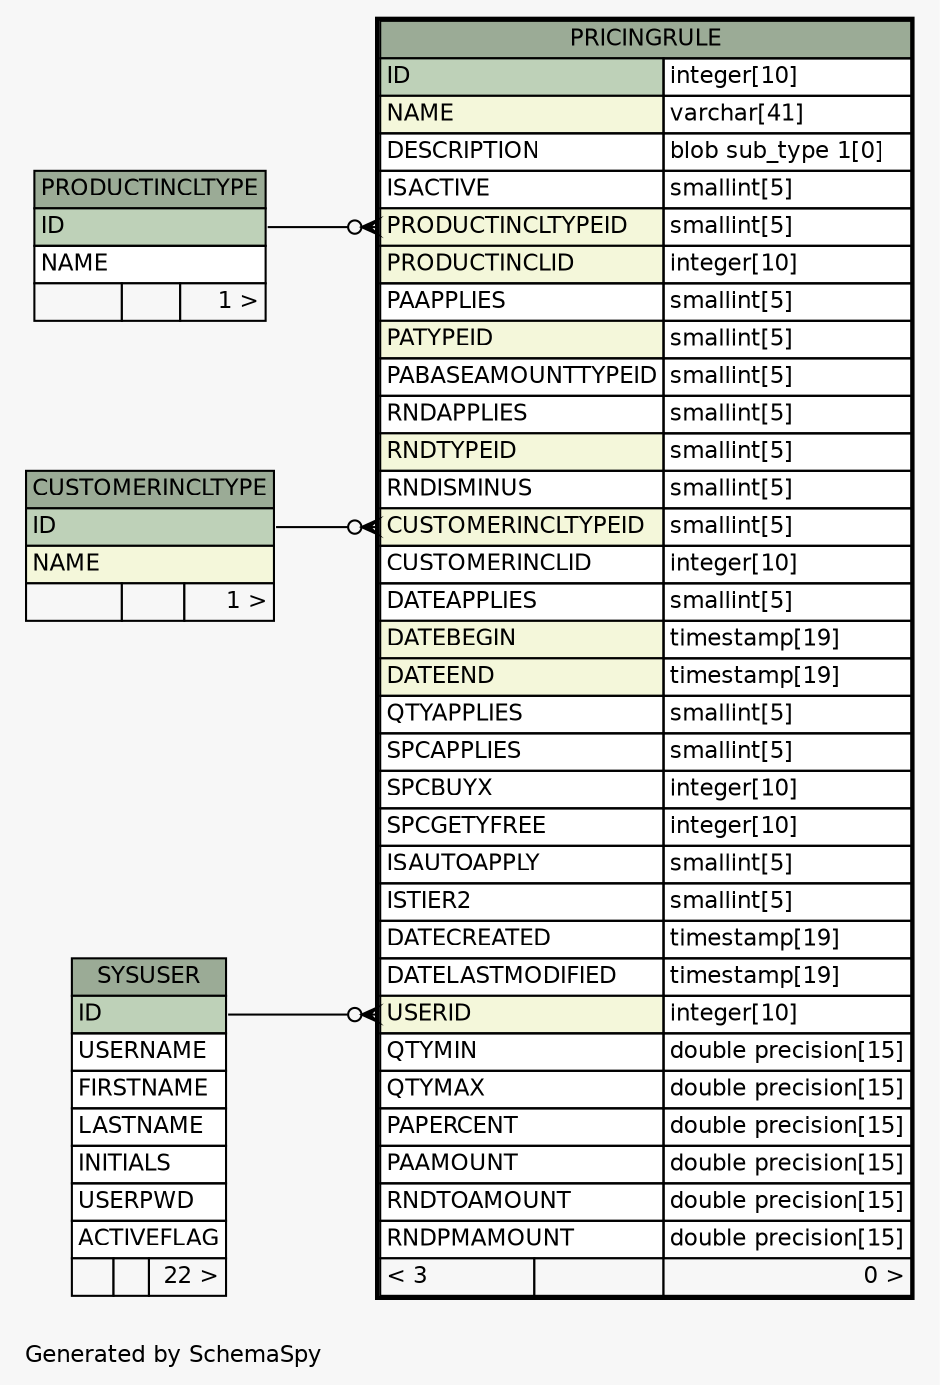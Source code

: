 // dot 2.26.3 on Linux 3.5.0-34-generic
// SchemaSpy rev 590
digraph "oneDegreeRelationshipsDiagram" {
  graph [
    rankdir="RL"
    bgcolor="#f7f7f7"
    label="\nGenerated by SchemaSpy"
    labeljust="l"
    nodesep="0.18"
    ranksep="0.46"
    fontname="Helvetica"
    fontsize="11"
  ];
  node [
    fontname="Helvetica"
    fontsize="11"
    shape="plaintext"
  ];
  edge [
    arrowsize="0.8"
  ];
  "PRICINGRULE":"CUSTOMERINCLTYPEID":w -> "CUSTOMERINCLTYPE":"ID":e [arrowhead=none dir=back arrowtail=crowodot];
  "PRICINGRULE":"PRODUCTINCLTYPEID":w -> "PRODUCTINCLTYPE":"ID":e [arrowhead=none dir=back arrowtail=crowodot];
  "PRICINGRULE":"USERID":w -> "SYSUSER":"ID":e [arrowhead=none dir=back arrowtail=crowodot];
  "CUSTOMERINCLTYPE" [
    label=<
    <TABLE BORDER="0" CELLBORDER="1" CELLSPACING="0" BGCOLOR="#ffffff">
      <TR><TD COLSPAN="3" BGCOLOR="#9bab96" ALIGN="CENTER">CUSTOMERINCLTYPE</TD></TR>
      <TR><TD PORT="ID" COLSPAN="3" BGCOLOR="#bed1b8" ALIGN="LEFT">ID</TD></TR>
      <TR><TD PORT="NAME" COLSPAN="3" BGCOLOR="#f4f7da" ALIGN="LEFT">NAME</TD></TR>
      <TR><TD ALIGN="LEFT" BGCOLOR="#f7f7f7">  </TD><TD ALIGN="RIGHT" BGCOLOR="#f7f7f7">  </TD><TD ALIGN="RIGHT" BGCOLOR="#f7f7f7">1 &gt;</TD></TR>
    </TABLE>>
    URL="CUSTOMERINCLTYPE.html"
    tooltip="CUSTOMERINCLTYPE"
  ];
  "PRICINGRULE" [
    label=<
    <TABLE BORDER="2" CELLBORDER="1" CELLSPACING="0" BGCOLOR="#ffffff">
      <TR><TD COLSPAN="3" BGCOLOR="#9bab96" ALIGN="CENTER">PRICINGRULE</TD></TR>
      <TR><TD PORT="ID" COLSPAN="2" BGCOLOR="#bed1b8" ALIGN="LEFT">ID</TD><TD PORT="ID.type" ALIGN="LEFT">integer[10]</TD></TR>
      <TR><TD PORT="NAME" COLSPAN="2" BGCOLOR="#f4f7da" ALIGN="LEFT">NAME</TD><TD PORT="NAME.type" ALIGN="LEFT">varchar[41]</TD></TR>
      <TR><TD PORT="DESCRIPTION" COLSPAN="2" ALIGN="LEFT">DESCRIPTION</TD><TD PORT="DESCRIPTION.type" ALIGN="LEFT">blob sub_type 1[0]</TD></TR>
      <TR><TD PORT="ISACTIVE" COLSPAN="2" ALIGN="LEFT">ISACTIVE</TD><TD PORT="ISACTIVE.type" ALIGN="LEFT">smallint[5]</TD></TR>
      <TR><TD PORT="PRODUCTINCLTYPEID" COLSPAN="2" BGCOLOR="#f4f7da" ALIGN="LEFT">PRODUCTINCLTYPEID</TD><TD PORT="PRODUCTINCLTYPEID.type" ALIGN="LEFT">smallint[5]</TD></TR>
      <TR><TD PORT="PRODUCTINCLID" COLSPAN="2" BGCOLOR="#f4f7da" ALIGN="LEFT">PRODUCTINCLID</TD><TD PORT="PRODUCTINCLID.type" ALIGN="LEFT">integer[10]</TD></TR>
      <TR><TD PORT="PAAPPLIES" COLSPAN="2" ALIGN="LEFT">PAAPPLIES</TD><TD PORT="PAAPPLIES.type" ALIGN="LEFT">smallint[5]</TD></TR>
      <TR><TD PORT="PATYPEID" COLSPAN="2" BGCOLOR="#f4f7da" ALIGN="LEFT">PATYPEID</TD><TD PORT="PATYPEID.type" ALIGN="LEFT">smallint[5]</TD></TR>
      <TR><TD PORT="PABASEAMOUNTTYPEID" COLSPAN="2" ALIGN="LEFT">PABASEAMOUNTTYPEID</TD><TD PORT="PABASEAMOUNTTYPEID.type" ALIGN="LEFT">smallint[5]</TD></TR>
      <TR><TD PORT="RNDAPPLIES" COLSPAN="2" ALIGN="LEFT">RNDAPPLIES</TD><TD PORT="RNDAPPLIES.type" ALIGN="LEFT">smallint[5]</TD></TR>
      <TR><TD PORT="RNDTYPEID" COLSPAN="2" BGCOLOR="#f4f7da" ALIGN="LEFT">RNDTYPEID</TD><TD PORT="RNDTYPEID.type" ALIGN="LEFT">smallint[5]</TD></TR>
      <TR><TD PORT="RNDISMINUS" COLSPAN="2" ALIGN="LEFT">RNDISMINUS</TD><TD PORT="RNDISMINUS.type" ALIGN="LEFT">smallint[5]</TD></TR>
      <TR><TD PORT="CUSTOMERINCLTYPEID" COLSPAN="2" BGCOLOR="#f4f7da" ALIGN="LEFT">CUSTOMERINCLTYPEID</TD><TD PORT="CUSTOMERINCLTYPEID.type" ALIGN="LEFT">smallint[5]</TD></TR>
      <TR><TD PORT="CUSTOMERINCLID" COLSPAN="2" ALIGN="LEFT">CUSTOMERINCLID</TD><TD PORT="CUSTOMERINCLID.type" ALIGN="LEFT">integer[10]</TD></TR>
      <TR><TD PORT="DATEAPPLIES" COLSPAN="2" ALIGN="LEFT">DATEAPPLIES</TD><TD PORT="DATEAPPLIES.type" ALIGN="LEFT">smallint[5]</TD></TR>
      <TR><TD PORT="DATEBEGIN" COLSPAN="2" BGCOLOR="#f4f7da" ALIGN="LEFT">DATEBEGIN</TD><TD PORT="DATEBEGIN.type" ALIGN="LEFT">timestamp[19]</TD></TR>
      <TR><TD PORT="DATEEND" COLSPAN="2" BGCOLOR="#f4f7da" ALIGN="LEFT">DATEEND</TD><TD PORT="DATEEND.type" ALIGN="LEFT">timestamp[19]</TD></TR>
      <TR><TD PORT="QTYAPPLIES" COLSPAN="2" ALIGN="LEFT">QTYAPPLIES</TD><TD PORT="QTYAPPLIES.type" ALIGN="LEFT">smallint[5]</TD></TR>
      <TR><TD PORT="SPCAPPLIES" COLSPAN="2" ALIGN="LEFT">SPCAPPLIES</TD><TD PORT="SPCAPPLIES.type" ALIGN="LEFT">smallint[5]</TD></TR>
      <TR><TD PORT="SPCBUYX" COLSPAN="2" ALIGN="LEFT">SPCBUYX</TD><TD PORT="SPCBUYX.type" ALIGN="LEFT">integer[10]</TD></TR>
      <TR><TD PORT="SPCGETYFREE" COLSPAN="2" ALIGN="LEFT">SPCGETYFREE</TD><TD PORT="SPCGETYFREE.type" ALIGN="LEFT">integer[10]</TD></TR>
      <TR><TD PORT="ISAUTOAPPLY" COLSPAN="2" ALIGN="LEFT">ISAUTOAPPLY</TD><TD PORT="ISAUTOAPPLY.type" ALIGN="LEFT">smallint[5]</TD></TR>
      <TR><TD PORT="ISTIER2" COLSPAN="2" ALIGN="LEFT">ISTIER2</TD><TD PORT="ISTIER2.type" ALIGN="LEFT">smallint[5]</TD></TR>
      <TR><TD PORT="DATECREATED" COLSPAN="2" ALIGN="LEFT">DATECREATED</TD><TD PORT="DATECREATED.type" ALIGN="LEFT">timestamp[19]</TD></TR>
      <TR><TD PORT="DATELASTMODIFIED" COLSPAN="2" ALIGN="LEFT">DATELASTMODIFIED</TD><TD PORT="DATELASTMODIFIED.type" ALIGN="LEFT">timestamp[19]</TD></TR>
      <TR><TD PORT="USERID" COLSPAN="2" BGCOLOR="#f4f7da" ALIGN="LEFT">USERID</TD><TD PORT="USERID.type" ALIGN="LEFT">integer[10]</TD></TR>
      <TR><TD PORT="QTYMIN" COLSPAN="2" ALIGN="LEFT">QTYMIN</TD><TD PORT="QTYMIN.type" ALIGN="LEFT">double precision[15]</TD></TR>
      <TR><TD PORT="QTYMAX" COLSPAN="2" ALIGN="LEFT">QTYMAX</TD><TD PORT="QTYMAX.type" ALIGN="LEFT">double precision[15]</TD></TR>
      <TR><TD PORT="PAPERCENT" COLSPAN="2" ALIGN="LEFT">PAPERCENT</TD><TD PORT="PAPERCENT.type" ALIGN="LEFT">double precision[15]</TD></TR>
      <TR><TD PORT="PAAMOUNT" COLSPAN="2" ALIGN="LEFT">PAAMOUNT</TD><TD PORT="PAAMOUNT.type" ALIGN="LEFT">double precision[15]</TD></TR>
      <TR><TD PORT="RNDTOAMOUNT" COLSPAN="2" ALIGN="LEFT">RNDTOAMOUNT</TD><TD PORT="RNDTOAMOUNT.type" ALIGN="LEFT">double precision[15]</TD></TR>
      <TR><TD PORT="RNDPMAMOUNT" COLSPAN="2" ALIGN="LEFT">RNDPMAMOUNT</TD><TD PORT="RNDPMAMOUNT.type" ALIGN="LEFT">double precision[15]</TD></TR>
      <TR><TD ALIGN="LEFT" BGCOLOR="#f7f7f7">&lt; 3</TD><TD ALIGN="RIGHT" BGCOLOR="#f7f7f7">  </TD><TD ALIGN="RIGHT" BGCOLOR="#f7f7f7">0 &gt;</TD></TR>
    </TABLE>>
    URL="PRICINGRULE.html"
    tooltip="PRICINGRULE"
  ];
  "PRODUCTINCLTYPE" [
    label=<
    <TABLE BORDER="0" CELLBORDER="1" CELLSPACING="0" BGCOLOR="#ffffff">
      <TR><TD COLSPAN="3" BGCOLOR="#9bab96" ALIGN="CENTER">PRODUCTINCLTYPE</TD></TR>
      <TR><TD PORT="ID" COLSPAN="3" BGCOLOR="#bed1b8" ALIGN="LEFT">ID</TD></TR>
      <TR><TD PORT="NAME" COLSPAN="3" ALIGN="LEFT">NAME</TD></TR>
      <TR><TD ALIGN="LEFT" BGCOLOR="#f7f7f7">  </TD><TD ALIGN="RIGHT" BGCOLOR="#f7f7f7">  </TD><TD ALIGN="RIGHT" BGCOLOR="#f7f7f7">1 &gt;</TD></TR>
    </TABLE>>
    URL="PRODUCTINCLTYPE.html"
    tooltip="PRODUCTINCLTYPE"
  ];
  "SYSUSER" [
    label=<
    <TABLE BORDER="0" CELLBORDER="1" CELLSPACING="0" BGCOLOR="#ffffff">
      <TR><TD COLSPAN="3" BGCOLOR="#9bab96" ALIGN="CENTER">SYSUSER</TD></TR>
      <TR><TD PORT="ID" COLSPAN="3" BGCOLOR="#bed1b8" ALIGN="LEFT">ID</TD></TR>
      <TR><TD PORT="USERNAME" COLSPAN="3" ALIGN="LEFT">USERNAME</TD></TR>
      <TR><TD PORT="FIRSTNAME" COLSPAN="3" ALIGN="LEFT">FIRSTNAME</TD></TR>
      <TR><TD PORT="LASTNAME" COLSPAN="3" ALIGN="LEFT">LASTNAME</TD></TR>
      <TR><TD PORT="INITIALS" COLSPAN="3" ALIGN="LEFT">INITIALS</TD></TR>
      <TR><TD PORT="USERPWD" COLSPAN="3" ALIGN="LEFT">USERPWD</TD></TR>
      <TR><TD PORT="ACTIVEFLAG" COLSPAN="3" ALIGN="LEFT">ACTIVEFLAG</TD></TR>
      <TR><TD ALIGN="LEFT" BGCOLOR="#f7f7f7">  </TD><TD ALIGN="RIGHT" BGCOLOR="#f7f7f7">  </TD><TD ALIGN="RIGHT" BGCOLOR="#f7f7f7">22 &gt;</TD></TR>
    </TABLE>>
    URL="SYSUSER.html"
    tooltip="SYSUSER"
  ];
}
